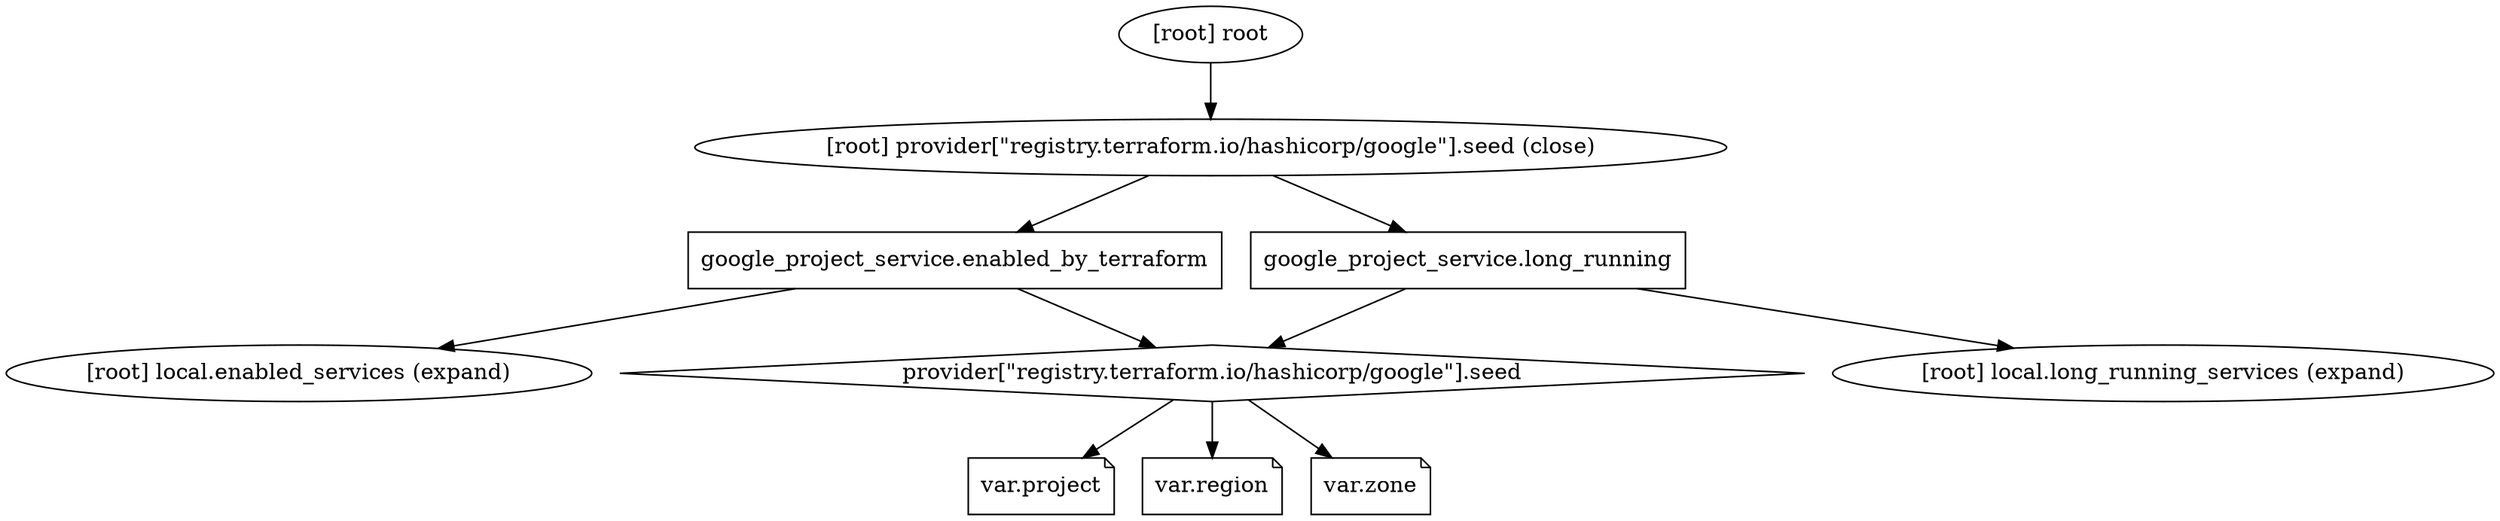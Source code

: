 digraph {
        compound = "true"
        newrank = "true"
        subgraph "root" {
                "[root] google_project_service.enabled_by_terraform (expand)" [label = "google_project_service.enabled_by_terraform", shape = "box"]
                "[root] google_project_service.long_running (expand)" [label = "google_project_service.long_running", shape = "box"]
                "[root] provider[\"registry.terraform.io/hashicorp/google\"].seed" [label = "provider[\"registry.terraform.io/hashicorp/google\"].seed", shape = "diamond"]
                "[root] var.project" [label = "var.project", shape = "note"]
                "[root] var.region" [label = "var.region", shape = "note"]
                "[root] var.zone" [label = "var.zone", shape = "note"]
                "[root] google_project_service.enabled_by_terraform (expand)" -> "[root] local.enabled_services (expand)"
                "[root] google_project_service.enabled_by_terraform (expand)" -> "[root] provider[\"registry.terraform.io/hashicorp/google\"].seed"
                "[root] google_project_service.long_running (expand)" -> "[root] local.long_running_services (expand)"
                "[root] google_project_service.long_running (expand)" -> "[root] provider[\"registry.terraform.io/hashicorp/google\"].seed"
                "[root] provider[\"registry.terraform.io/hashicorp/google\"].seed (close)" -> "[root] google_project_service.enabled_by_terraform (expand)"
                "[root] provider[\"registry.terraform.io/hashicorp/google\"].seed (close)" -> "[root] google_project_service.long_running (expand)"
                "[root] provider[\"registry.terraform.io/hashicorp/google\"].seed" -> "[root] var.project"
                "[root] provider[\"registry.terraform.io/hashicorp/google\"].seed" -> "[root] var.region"
                "[root] provider[\"registry.terraform.io/hashicorp/google\"].seed" -> "[root] var.zone"
                "[root] root" -> "[root] provider[\"registry.terraform.io/hashicorp/google\"].seed (close)"
        }
}